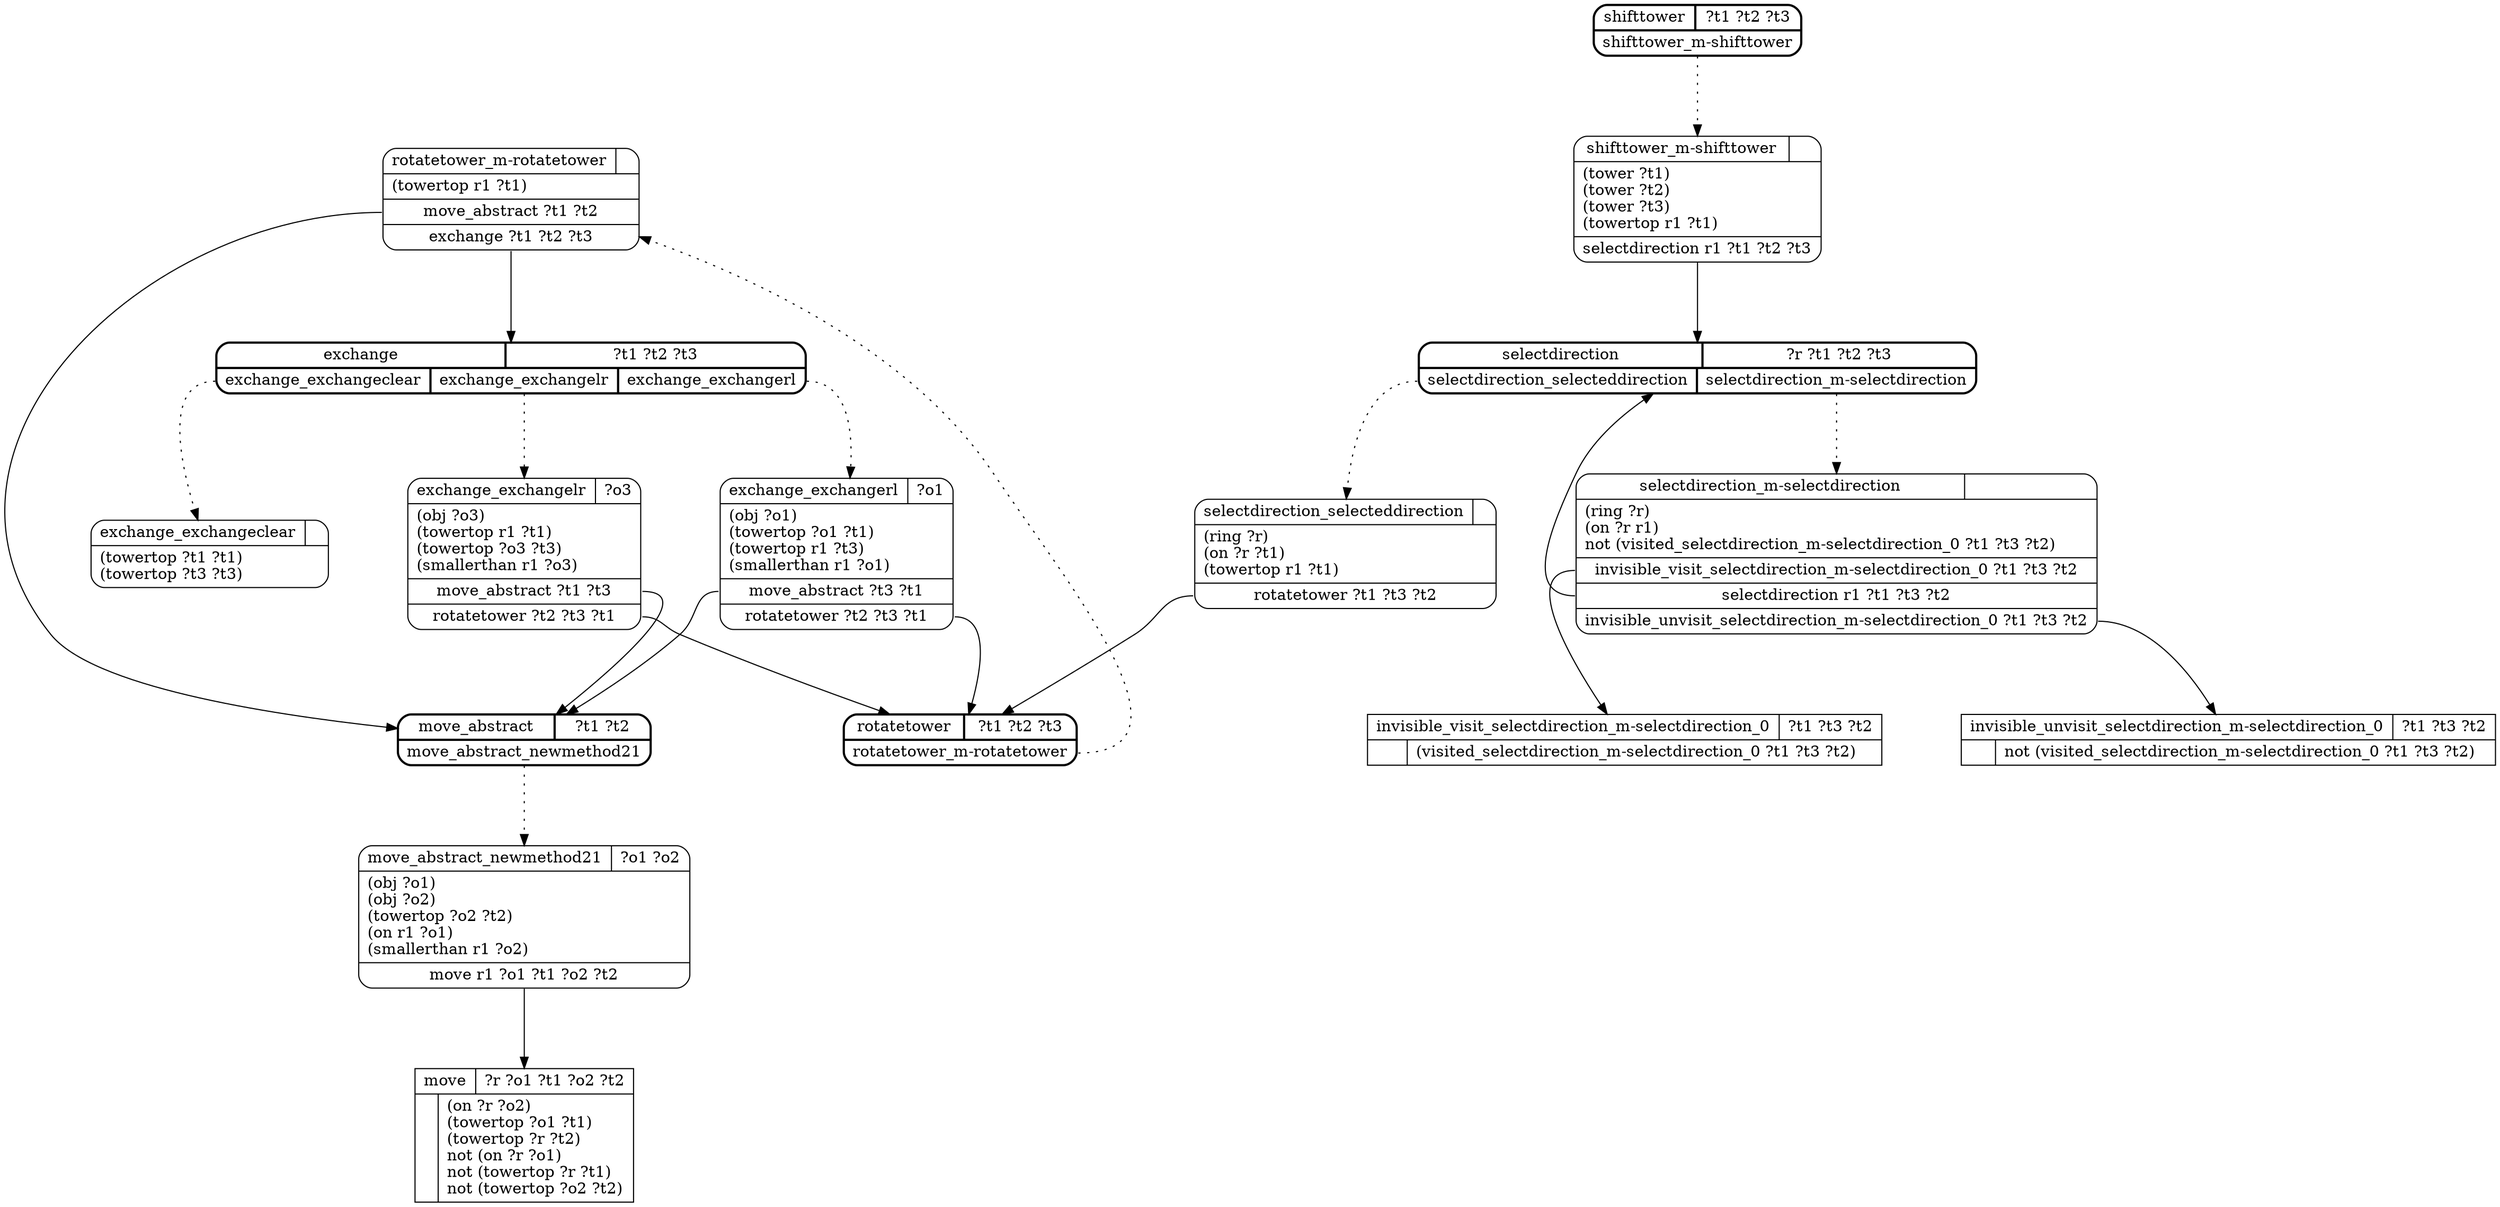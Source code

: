 // Generated by Hype
digraph "towers" {
  nodesep=1
  ranksep=1
  // Operators
  node [shape=record]
  "move" [
    label="{{\N|?r ?o1 ?t1 ?o2 ?t2}|{|(on ?r ?o2)\l(towertop ?o1 ?t1)\l(towertop ?r ?t2)\lnot (on ?r ?o1)\lnot (towertop ?r ?t1)\lnot (towertop ?o2 ?t2)\l}}"
  ]
  "invisible_visit_selectdirection_m-selectdirection_0" [
    label="{{\N|?t1 ?t3 ?t2}|{|(visited_selectdirection_m-selectdirection_0 ?t1 ?t3 ?t2)\l}}"
  ]
  "invisible_unvisit_selectdirection_m-selectdirection_0" [
    label="{{\N|?t1 ?t3 ?t2}|{|not (visited_selectdirection_m-selectdirection_0 ?t1 ?t3 ?t2)\l}}"
  ]
  // Methods
  node [shape=Mrecord]
  "shifttower" [
    style=bold
    label="{{\N|?t1 ?t2 ?t3}|{<0>shifttower_m-shifttower}}"
  ]
  "shifttower_m-shifttower" [
    label="{{\N|}|(tower ?t1)\l(tower ?t2)\l(tower ?t3)\l(towertop r1 ?t1)\l|<0>selectdirection r1 ?t1 ?t2 ?t3}"
  ]
  "shifttower":0 -> "shifttower_m-shifttower" [style=dotted]
  "shifttower_m-shifttower":0 -> "selectdirection"
  "selectdirection" [
    style=bold
    label="{{\N|?r ?t1 ?t2 ?t3}|{<0>selectdirection_selecteddirection|<1>selectdirection_m-selectdirection}}"
  ]
  "selectdirection_selecteddirection" [
    label="{{\N|}|(ring ?r)\l(on ?r ?t1)\l(towertop r1 ?t1)\l|<0>rotatetower ?t1 ?t3 ?t2}"
  ]
  "selectdirection":0 -> "selectdirection_selecteddirection" [style=dotted]
  "selectdirection_selecteddirection":0 -> "rotatetower"
  "selectdirection_m-selectdirection" [
    label="{{\N|}|(ring ?r)\l(on ?r r1)\lnot (visited_selectdirection_m-selectdirection_0 ?t1 ?t3 ?t2)\l|<0>invisible_visit_selectdirection_m-selectdirection_0 ?t1 ?t3 ?t2|<1>selectdirection r1 ?t1 ?t3 ?t2|<2>invisible_unvisit_selectdirection_m-selectdirection_0 ?t1 ?t3 ?t2}"
  ]
  "selectdirection":1 -> "selectdirection_m-selectdirection" [style=dotted]
  "selectdirection_m-selectdirection":0 -> "invisible_visit_selectdirection_m-selectdirection_0"
  "selectdirection_m-selectdirection":1 -> "selectdirection"
  "selectdirection_m-selectdirection":2 -> "invisible_unvisit_selectdirection_m-selectdirection_0"
  "rotatetower" [
    style=bold
    label="{{\N|?t1 ?t2 ?t3}|{<0>rotatetower_m-rotatetower}}"
  ]
  "rotatetower_m-rotatetower" [
    label="{{\N|}|(towertop r1 ?t1)\l|<0>move_abstract ?t1 ?t2|<1>exchange ?t1 ?t2 ?t3}"
  ]
  "rotatetower":0 -> "rotatetower_m-rotatetower" [style=dotted]
  "rotatetower_m-rotatetower":0 -> "move_abstract"
  "rotatetower_m-rotatetower":1 -> "exchange"
  "exchange" [
    style=bold
    label="{{\N|?t1 ?t2 ?t3}|{<0>exchange_exchangeclear|<1>exchange_exchangelr|<2>exchange_exchangerl}}"
  ]
  "exchange_exchangeclear" [
    label="{{\N|}|(towertop ?t1 ?t1)\l(towertop ?t3 ?t3)\l}"
  ]
  "exchange":0 -> "exchange_exchangeclear" [style=dotted]
  "exchange_exchangelr" [
    label="{{\N|?o3}|(obj ?o3)\l(towertop r1 ?t1)\l(towertop ?o3 ?t3)\l(smallerthan r1 ?o3)\l|<0>move_abstract ?t1 ?t3|<1>rotatetower ?t2 ?t3 ?t1}"
  ]
  "exchange":1 -> "exchange_exchangelr" [style=dotted]
  "exchange_exchangelr":0 -> "move_abstract"
  "exchange_exchangelr":1 -> "rotatetower"
  "exchange_exchangerl" [
    label="{{\N|?o1}|(obj ?o1)\l(towertop ?o1 ?t1)\l(towertop r1 ?t3)\l(smallerthan r1 ?o1)\l|<0>move_abstract ?t3 ?t1|<1>rotatetower ?t2 ?t3 ?t1}"
  ]
  "exchange":2 -> "exchange_exchangerl" [style=dotted]
  "exchange_exchangerl":0 -> "move_abstract"
  "exchange_exchangerl":1 -> "rotatetower"
  "move_abstract" [
    style=bold
    label="{{\N|?t1 ?t2}|{<0>move_abstract_newmethod21}}"
  ]
  "move_abstract_newmethod21" [
    label="{{\N|?o1 ?o2}|(obj ?o1)\l(obj ?o2)\l(towertop ?o2 ?t2)\l(on r1 ?o1)\l(smallerthan r1 ?o2)\l|<0>move r1 ?o1 ?t1 ?o2 ?t2}"
  ]
  "move_abstract":0 -> "move_abstract_newmethod21" [style=dotted]
  "move_abstract_newmethod21":0 -> "move"
}